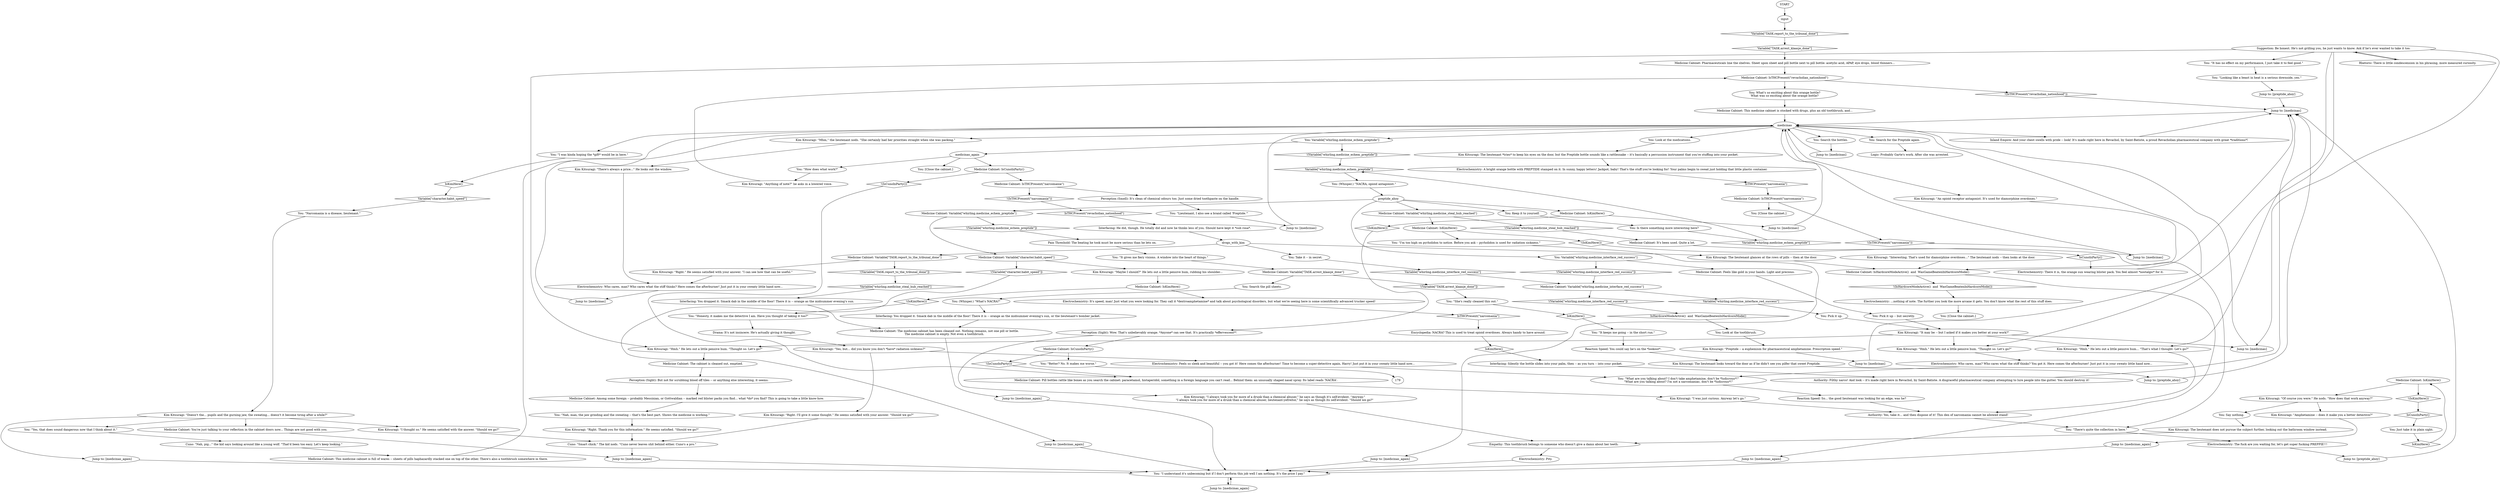 # WHIRLING F2 / MEDICINE CABINET
# Klaasje's medicine cabinet.
#1) Find speed (Saint-Batiste goodstuff)
#2) Find barbiturates, benzos, SOS and narcan
#3) check to steal speed if kim there
# ==================================================
digraph G {
	  0 [label="START"];
	  1 [label="input"];
	  2 [label="Suggestion: Be honest. He's not grilling you, he just wants to know. Ask if he's ever wanted to take it too."];
	  3 [label="You: Look at the medications."];
	  4 [label="medicinas"];
	  5 [label="You: Search the bottles."];
	  6 [label="Jump to: [preptide_ahoy]"];
	  7 [label="Medicine Cabinet: Variable[\"whirling.medicine_interface_red_success\"]"];
	  8 [label="Variable[\"whirling.medicine_interface_red_success\"]", shape=diamond];
	  9 [label="!(Variable[\"whirling.medicine_interface_red_success\"])", shape=diamond];
	  10 [label="Kim Kitsuragi: The lieutenant does not pursue the subject further, looking out the bathroom window instead."];
	  11 [label="Kim Kitsuragi: \"Right. Thank you for this information.\" He seems satisfied. \"Should we go?\""];
	  12 [label="Jump to: [medicinas_again]"];
	  13 [label="You: Search for the Preptide again."];
	  14 [label="Kim Kitsuragi: \"Interesting. That's used for diamorphine overdoses...\" The lieutenant nods -- then looks at the door."];
	  15 [label="preptide_ahoy"];
	  16 [label="Jump to: [medicinas]"];
	  17 [label="You: \"Honesty, it makes me the detective I am. Have you thought of taking it too?\""];
	  18 [label="You: \"It has no effect on my performance, I just take it to feel good.\""];
	  19 [label="Jump to: [medicinas]"];
	  20 [label="Electrochemistry: Pity."];
	  21 [label="Jump to: [medicinas_again]"];
	  22 [label="Kim Kitsuragi: \"There's always a price...\" He looks out the window."];
	  23 [label="Cuno: \"Nah, pig...\" the kid says looking around like a young wolf. \"That'd been too easy. Let's keep looking.\""];
	  24 [label="You: Just take it in plain sight."];
	  25 [label="You: Keep it to yourself."];
	  26 [label="Medicine Cabinet: Variable[\"TASK.report_to_the_tribunal_done\"]"];
	  27 [label="Variable[\"TASK.report_to_the_tribunal_done\"]", shape=diamond];
	  28 [label="!(Variable[\"TASK.report_to_the_tribunal_done\"])", shape=diamond];
	  29 [label="Kim Kitsuragi: \"Right.\" He seems satisfied with your answer. \"I can see how that can be useful.\""];
	  30 [label="Medicine Cabinet: Variable[\"TASK.arrest_klaasje_done\"]"];
	  31 [label="Variable[\"TASK.arrest_klaasje_done\"]", shape=diamond];
	  32 [label="!(Variable[\"TASK.arrest_klaasje_done\"])", shape=diamond];
	  33 [label="You: Search the pill sheets."];
	  34 [label="Kim Kitsuragi: \"Mhm,\" the lieutenant nods. \"She certainly had her priorities straight when she was packing.\""];
	  35 [label="You: \"It keeps me going -- in the short run.\""];
	  36 [label="Kim Kitsuragi: \"Hmh.\" He lets out a little pensive hum... \"That's what I thought. Let's go?\""];
	  37 [label="Reaction Speed: You could say he's on the *lookout*."];
	  38 [label="Medicine Cabinet: IsHardcoreModeActive()  and  WasGameBeatenInHardcoreMode()"];
	  39 [label="IsHardcoreModeActive()  and  WasGameBeatenInHardcoreMode()", shape=diamond];
	  40 [label="!(IsHardcoreModeActive()  and  WasGameBeatenInHardcoreMode())", shape=diamond];
	  41 [label="Jump to: [medicinas_again]"];
	  42 [label="Authority: Yes, take it... and then dispose of it! This den of narcomania cannot be allowed stand!"];
	  43 [label="Encyclopedia: NACRA? This is used to treat opioid overdoses. Always handy to have around."];
	  44 [label="Kim Kitsuragi: \"I was just curious. Anyway let's go.\""];
	  45 [label="Reaction Speed: So... the good lieutenant was looking for an edge, was he?"];
	  46 [label="Electrochemistry: Who cares, man? Who cares what the stiff thinks? You got it. Here comes the afterburner! Just put it in your sweaty little hand now..."];
	  47 [label="Electrochemistry: A bright orange bottle with PREPTIDE stamped on it. In sunny, happy letters! Jackpot, baby! That's the stuff you're looking for! Your palms begin to sweat just holding that little plastic container."];
	  48 [label="You: (Whisper.) \"NACRA, opioid antagonist.\""];
	  49 [label="You: Take it -- in secret."];
	  50 [label="You: Variable[\"whirling.medicine_interface_red_success\"]"];
	  51 [label="Variable[\"whirling.medicine_interface_red_success\"]", shape=diamond];
	  52 [label="!(Variable[\"whirling.medicine_interface_red_success\"])", shape=diamond];
	  53 [label="Medicine Cabinet: Feels like gold in your hands. Light and precious."];
	  54 [label="Perception (Sight): Wow. That's unbelievably orange. *Anyone* can see that. It's practically *effervescent*!"];
	  55 [label="Medicine Cabinet: The medicine cabinet has been cleaned out. Nothing remains, not one pill or bottle.\nThe medicine cabinet is empty. Not even a toothbrush."];
	  56 [label="You: \"She's really cleaned this out.\""];
	  57 [label="You: [Close the cabinet.]"];
	  58 [label="Medicine Cabinet: IsCunoInParty()"];
	  59 [label="IsCunoInParty()", shape=diamond];
	  60 [label="!(IsCunoInParty())", shape=diamond];
	  61 [label="Medicine Cabinet: IsTHCPresent(\"narcomania\")"];
	  62 [label="IsTHCPresent(\"narcomania\")", shape=diamond];
	  63 [label="!(IsTHCPresent(\"narcomania\"))", shape=diamond];
	  64 [label="Perception (Smell): It's clean of chemical odours too. Just some dried toothpaste on the handle."];
	  65 [label="Medicine Cabinet: Among some foreign -- probably Messinian, or Gottwaldian -- marked red blister packs you find... what *do* you find? This is going to take a little know-how."];
	  66 [label="You: (Whisper.) \"What's NACRA?\""];
	  67 [label="Kim Kitsuragi: The lieutenant glances at the rows of pills -- then at the door."];
	  68 [label="You: Is there something more interesting here?"];
	  69 [label="You: Variable[\"whirling.medicine_echem_preptide\"]"];
	  70 [label="Variable[\"whirling.medicine_echem_preptide\"]", shape=diamond];
	  71 [label="!(Variable[\"whirling.medicine_echem_preptide\"])", shape=diamond];
	  72 [label="medicinas_again"];
	  73 [label="You: \"I understand it's unbecoming but if I don't perform this job well I am nothing. It's the price I pay.\""];
	  74 [label="Medicine Cabinet: You're just talking to your reflection in the cabinet doors now... Things are not good with you."];
	  75 [label="Medicine Cabinet: Pill bottles rattle like bones as you search the cabinet: paracetamol, histaperidol, something in a foreign language you can't read... Behind them: an unusually shaped nasal spray. Its label reads 'NACRA'."];
	  76 [label="Jump to: [medicinas]"];
	  77 [label="Kim Kitsuragi: The lieutenant looks toward the door as if he didn't see you pilfer that sweet Preptide."];
	  78 [label="Medicine Cabinet: IsKimHere()"];
	  79 [label="IsKimHere()", shape=diamond];
	  80 [label="!(IsKimHere())", shape=diamond];
	  81 [label="Kim Kitsuragi: \"Of course you were.\" He nods. \"How does that work anyway?\""];
	  82 [label="You: \"Narcomania is a disease, lieutenant.\""];
	  83 [label="Rhetoric: There is little condescension in his phrasing, more measured curiosity."];
	  84 [label="Jump to: [medicinas_again]"];
	  85 [label="Cuno: \"Smart chick.\" The kid nods. \"Cuno never leaves shit behind either. Cuno's a pro.\""];
	  86 [label="Electrochemistry: There it is, the orange sun wearing blister pack. You feel almost *nostalgic* for it."];
	  87 [label="Logic: Probably Garte's work. After she was arrested."];
	  88 [label="Perception (Sight): But not for scrubbing blood off tiles -- or anything else interesting, it seems."];
	  89 [label="Jump to: [medicinas]"];
	  90 [label="Medicine Cabinet: IsTHCPresent(\"revacholian_nationhood\")"];
	  91 [label="IsTHCPresent(\"revacholian_nationhood\")", shape=diamond];
	  92 [label="!(IsTHCPresent(\"revacholian_nationhood\"))", shape=diamond];
	  93 [label="You: What's so exciting about this orange bottle?\nWhat was so exciting about the orange bottle?"];
	  94 [label="Medicine Cabinet: IsKimHere()"];
	  95 [label="IsKimHere()", shape=diamond];
	  96 [label="!(IsKimHere())", shape=diamond];
	  97 [label="Jump to: [medicinas]"];
	  98 [label="You: \"What are you talking about? I don't take amphetamine, don't be *ludicrous*!\"\n\"What are you talking about? I'm not a narcomaniac, don't be *ludicrous*!\""];
	  99 [label="Kim Kitsuragi: \"Hmh.\" He lets out a little pensive hum. \"Thought so. Let's go?\""];
	  100 [label="You: \"Looking like a beast in heat is a serious downside, yes.\""];
	  101 [label="Kim Kitsuragi: \"I thought so.\" He seems satisfied with the answer. \"Should we go?\""];
	  102 [label="Jump to: [preptide_ahoy]"];
	  103 [label="You: \"There's quite the collection in here.\""];
	  104 [label="Kim Kitsuragi: \"An opioid receptor antagonist. It's used for diamorphine overdoses.\""];
	  105 [label="Interfacing: You dropped it. Smack dab in the middle of the floor! There it is -- orange as the midsummer evening's sun, or the lieutenant's bomber jacket."];
	  106 [label="Electrochemistry: ...nothing of note. The further you look the more arcane it gets. You don't know what the rest of this stuff does."];
	  107 [label="Pain Threshold: The beating he took must be more serious than he lets on."];
	  108 [label="Kim Kitsuragi: \"Yes, but... did you know you don't *have* radiation sickness?\""];
	  109 [label="Jump to: [medicinas_again]"];
	  110 [label="Medicine Cabinet: This medicine cabinet is full of wares -- sheets of pills haphazardly stacked one on top of the other. There's also a toothbrush somewhere in there."];
	  111 [label="Medicine Cabinet: It's been used. Quite a lot."];
	  112 [label="Kim Kitsuragi: \"Preptide -- a euphemism for pharmaceutical amphetamine. Prescription speed.\""];
	  113 [label="Jump to: [medicinas]"];
	  114 [label="You: Pick it up -- but secretly."];
	  115 [label="Kim Kitsuragi: \"I always took you for more of a drunk than a chemical abuser,\" he says as though it's self-evident. \"Anyway.\"\n\"I always took you for more of a drunk than a chemical abuser, lieutenant-yefreitor,\" he says as though its self-evident. \"Should we go?\""];
	  116 [label="Jump to: [medicinas_again]"];
	  117 [label="Empathy: This toothbrush belongs to someone who doesn't give a damn about her teeth."];
	  118 [label="You: \"Lieutenant, I also see a brand called 'Preptide.'\""];
	  119 [label="Medicine Cabinet: Variable[\"whirling.medicine_echem_preptide\"]"];
	  120 [label="Variable[\"whirling.medicine_echem_preptide\"]", shape=diamond];
	  121 [label="!(Variable[\"whirling.medicine_echem_preptide\"])", shape=diamond];
	  122 [label="Medicine Cabinet: Variable[\"character.habit_speed\"]"];
	  123 [label="Variable[\"character.habit_speed\"]", shape=diamond];
	  124 [label="!(Variable[\"character.habit_speed\"])", shape=diamond];
	  125 [label="Kim Kitsuragi: \"Maybe I should?\" He lets out a little pensive hum, rubbing his shoulder..."];
	  126 [label="Drama: It's not insincere. He's actually giving it thought."];
	  127 [label="Medicine Cabinet: IsKimHere()"];
	  128 [label="IsKimHere()", shape=diamond];
	  129 [label="!(IsKimHere())", shape=diamond];
	  130 [label="Electrochemistry: It's speed, man! Just what you were looking for. They call it *dextroamphetamine* and talk about psychological disorders, but what we're seeing here is some scientifically advanced trucker speed!"];
	  131 [label="Medicine Cabinet: This medicine cabinet is stocked with drugs, plus an old toothbrush, and..."];
	  132 [label="Interfacing: You dropped it. Smack dab in the middle of the floor! There it is -- orange as the midsummer evening's sun."];
	  133 [label="You: Look at the toothbrush."];
	  134 [label="Inland Empire: And your chest swells with pride -- look! It's made right here in Revachol, by Saint-Batiste, a proud Revacholian pharmaceutical company with great *traditions*!"];
	  135 [label="Interfacing: He did, though. He totally did and now he thinks less of you. Should have kept it *sub rosa*."];
	  136 [label="Jump to: [preptide_ahoy]"];
	  137 [label="Jump to: [medicinas]"];
	  138 [label="You: \"Nah, man, the jaw grinding and the sweating -- that's the best part. Shows the medicine is working.\""];
	  139 [label="You: \"Yes, that does sound dangerous now that I think about it.\""];
	  140 [label="Electrochemistry: Feels so sleek and beautiful -- you got it! Here comes the afterburner! Time to become a super-detective again, Harry! Just put it in your sweaty little hand now..."];
	  141 [label="Authority: Filthy narco! And look -- it's made right here in Revachol, by Saint-Batiste. A disgraceful pharmaceutical company attempting to lure people into the gutter. You should destroy it!"];
	  142 [label="Medicine Cabinet: IsTHCPresent(\"narcomania\")"];
	  143 [label="IsTHCPresent(\"narcomania\")", shape=diamond];
	  144 [label="!(IsTHCPresent(\"narcomania\"))", shape=diamond];
	  145 [label="You: [Close the cabinet.]"];
	  146 [label="You: \"I was kinda hoping the *gift* would be in here.\""];
	  147 [label="You: \"How does what work?\""];
	  148 [label="You: Say nothing."];
	  149 [label="Kim Kitsuragi: \"Amphetamine -- does it make you a better detective?\""];
	  150 [label="Kim Kitsuragi: \"Anything of note?\" he asks in a lowered voice."];
	  151 [label="Electrochemistry: The fuck are you waiting for, let's get super fucking PREPPIE!!!"];
	  152 [label="Jump to: [medicinas]"];
	  153 [label="You: [Close the cabinet.]"];
	  154 [label="Medicine Cabinet: Variable[\"whirling.medicine_steal_hub_reached\"]"];
	  155 [label="Variable[\"whirling.medicine_steal_hub_reached\"]", shape=diamond];
	  156 [label="!(Variable[\"whirling.medicine_steal_hub_reached\"])", shape=diamond];
	  157 [label="Medicine Cabinet: IsKimHere()"];
	  158 [label="IsKimHere()", shape=diamond];
	  159 [label="!(IsKimHere())", shape=diamond];
	  160 [label="You: \"I'm too high on pyrholidon to notice. Before you ask -- pyrholidon is used for radiation sickness.\""];
	  161 [label="Jump to: [medicinas_again]"];
	  162 [label="Medicine Cabinet: The cabinet is cleaned out, emptied."];
	  163 [label="Medicine Cabinet: Pharmaceuticals line the shelves. Sheet upon sheet and pill bottle next to pill bottle: acetylic acid, APAP, eye drops, blood thinners..."];
	  164 [label="Kim Kitsuragi: The lieutenant *tries* to keep his eyes on the door, but the Preptide bottle sounds like a rattlesnake -- it's basically a percussion instrument that you're stuffing into your pocket."];
	  165 [label="Kim Kitsuragi: \"It may be -- but I asked if it makes you better at your work?\""];
	  166 [label="Kim Kitsuragi: \"Doesn't the... pupils and the gurning jaw, the sweating... doesn't it become tiring after a while?\""];
	  167 [label="You: \"It gives me fiery visions. A window into the heart of things.\""];
	  168 [label="Kim Kitsuragi: \"Right. I'll give it some thought.\" He seems satisfied with your answer. \"Should we go?\""];
	  169 [label="Jump to: [medicinas_again]"];
	  170 [label="Electrochemistry: Who cares, man? Who cares what the stiff thinks? Here comes the afterburner! Just put it in your sweaty little hand now..."];
	  171 [label="drogs_with_kim"];
	  172 [label="Interfacing: Silently the bottle slides into your palm, then -- as you turn -- into your pocket."];
	  173 [label="You: Pick it up."];
	  174 [label="Medicine Cabinet: IsCunoInParty()"];
	  175 [label="IsCunoInParty()", shape=diamond];
	  176 [label="!(IsCunoInParty())", shape=diamond];
	  177 [label="You: \"Better? No. It makes me worse.\""];
	  178 [label="Kim Kitsuragi: \"Hmh.\" He lets out a little pensive hum. \"Thought so. Let's go?\""];
	  0 -> 1
	  1 -> 27
	  2 -> 99
	  2 -> 36
	  2 -> 18
	  2 -> 19
	  2 -> 83
	  2 -> 178
	  3 -> 164
	  4 -> 34
	  4 -> 3
	  4 -> 5
	  4 -> 134
	  4 -> 69
	  4 -> 104
	  4 -> 13
	  4 -> 146
	  5 -> 76
	  6 -> 16
	  7 -> 8
	  7 -> 9
	  8 -> 173
	  9 -> 39
	  10 -> 117
	  11 -> 85
	  12 -> 73
	  13 -> 87
	  14 -> 38
	  15 -> 50
	  15 -> 119
	  15 -> 25
	  15 -> 154
	  15 -> 94
	  16 -> 4
	  17 -> 126
	  18 -> 100
	  19 -> 4
	  20 -> 73
	  21 -> 73
	  22 -> 170
	  23 -> 110
	  24 -> 95
	  25 -> 68
	  26 -> 28
	  26 -> 29
	  27 -> 31
	  28 -> 155
	  29 -> 170
	  30 -> 32
	  30 -> 33
	  31 -> 163
	  32 -> 56
	  33 -> 66
	  34 -> 22
	  35 -> 37
	  36 -> 42
	  37 -> 77
	  38 -> 40
	  38 -> 41
	  39 -> 133
	  40 -> 106
	  41 -> 73
	  42 -> 103
	  43 -> 128
	  44 -> 42
	  45 -> 42
	  46 -> 98
	  47 -> 62
	  48 -> 15
	  49 -> 51
	  50 -> 52
	  50 -> 53
	  51 -> 7
	  52 -> 7
	  53 -> 114
	  54 -> 115
	  54 -> 174
	  55 -> 21
	  56 -> 158
	  58 -> 60
	  58 -> 61
	  59 -> 24
	  60 -> 75
	  61 -> 64
	  61 -> 63
	  62 -> 142
	  63 -> 91
	  64 -> 118
	  65 -> 138
	  66 -> 105
	  67 -> 38
	  68 -> 70
	  69 -> 72
	  69 -> 71
	  70 -> 120
	  71 -> 120
	  72 -> 57
	  72 -> 58
	  72 -> 147
	  73 -> 169
	  74 -> 12
	  75 -> 44
	  76 -> 4
	  77 -> 136
	  78 -> 80
	  78 -> 81
	  79 -> 123
	  80 -> 59
	  81 -> 148
	  81 -> 149
	  82 -> 166
	  83 -> 2
	  84 -> 73
	  85 -> 12
	  86 -> 16
	  88 -> 65
	  89 -> 4
	  90 -> 92
	  90 -> 93
	  91 -> 135
	  92 -> 16
	  93 -> 131
	  94 -> 96
	  94 -> 97
	  95 -> 78
	  96 -> 54
	  97 -> 4
	  98 -> 45
	  99 -> 46
	  100 -> 102
	  101 -> 85
	  102 -> 16
	  103 -> 151
	  104 -> 38
	  105 -> 55
	  106 -> 153
	  107 -> 167
	  108 -> 168
	  108 -> 140
	  109 -> 73
	  110 -> 4
	  111 -> 89
	  112 -> 152
	  113 -> 4
	  114 -> 165
	  115 -> 117
	  116 -> 73
	  117 -> 20
	  118 -> 113
	  119 -> 121
	  119 -> 122
	  120 -> 48
	  121 -> 107
	  122 -> 124
	  122 -> 125
	  123 -> 82
	  124 -> 116
	  125 -> 127
	  126 -> 108
	  127 -> 129
	  127 -> 130
	  128 -> 172
	  129 -> 17
	  130 -> 143
	  131 -> 4
	  132 -> 55
	  133 -> 112
	  134 -> 16
	  135 -> 171
	  136 -> 16
	  137 -> 4
	  138 -> 11
	  139 -> 23
	  140 -> 98
	  141 -> 16
	  142 -> 144
	  142 -> 145
	  143 -> 43
	  144 -> 103
	  146 -> 79
	  147 -> 150
	  148 -> 10
	  149 -> 84
	  150 -> 90
	  151 -> 6
	  152 -> 4
	  154 -> 156
	  154 -> 157
	  155 -> 132
	  156 -> 111
	  157 -> 160
	  157 -> 159
	  158 -> 35
	  159 -> 175
	  160 -> 109
	  161 -> 73
	  162 -> 88
	  163 -> 90
	  164 -> 47
	  165 -> 19
	  165 -> 178
	  165 -> 99
	  165 -> 36
	  166 -> 161
	  166 -> 74
	  166 -> 139
	  166 -> 101
	  167 -> 30
	  168 -> 85
	  169 -> 73
	  170 -> 137
	  171 -> 49
	  171 -> 26
	  171 -> 67
	  172 -> 141
	  173 -> 165
	  174 -> 176
	  174 -> 177
	  175 -> 86
	  176 -> 75
	  177 -> 179
	  178 -> 162
}

